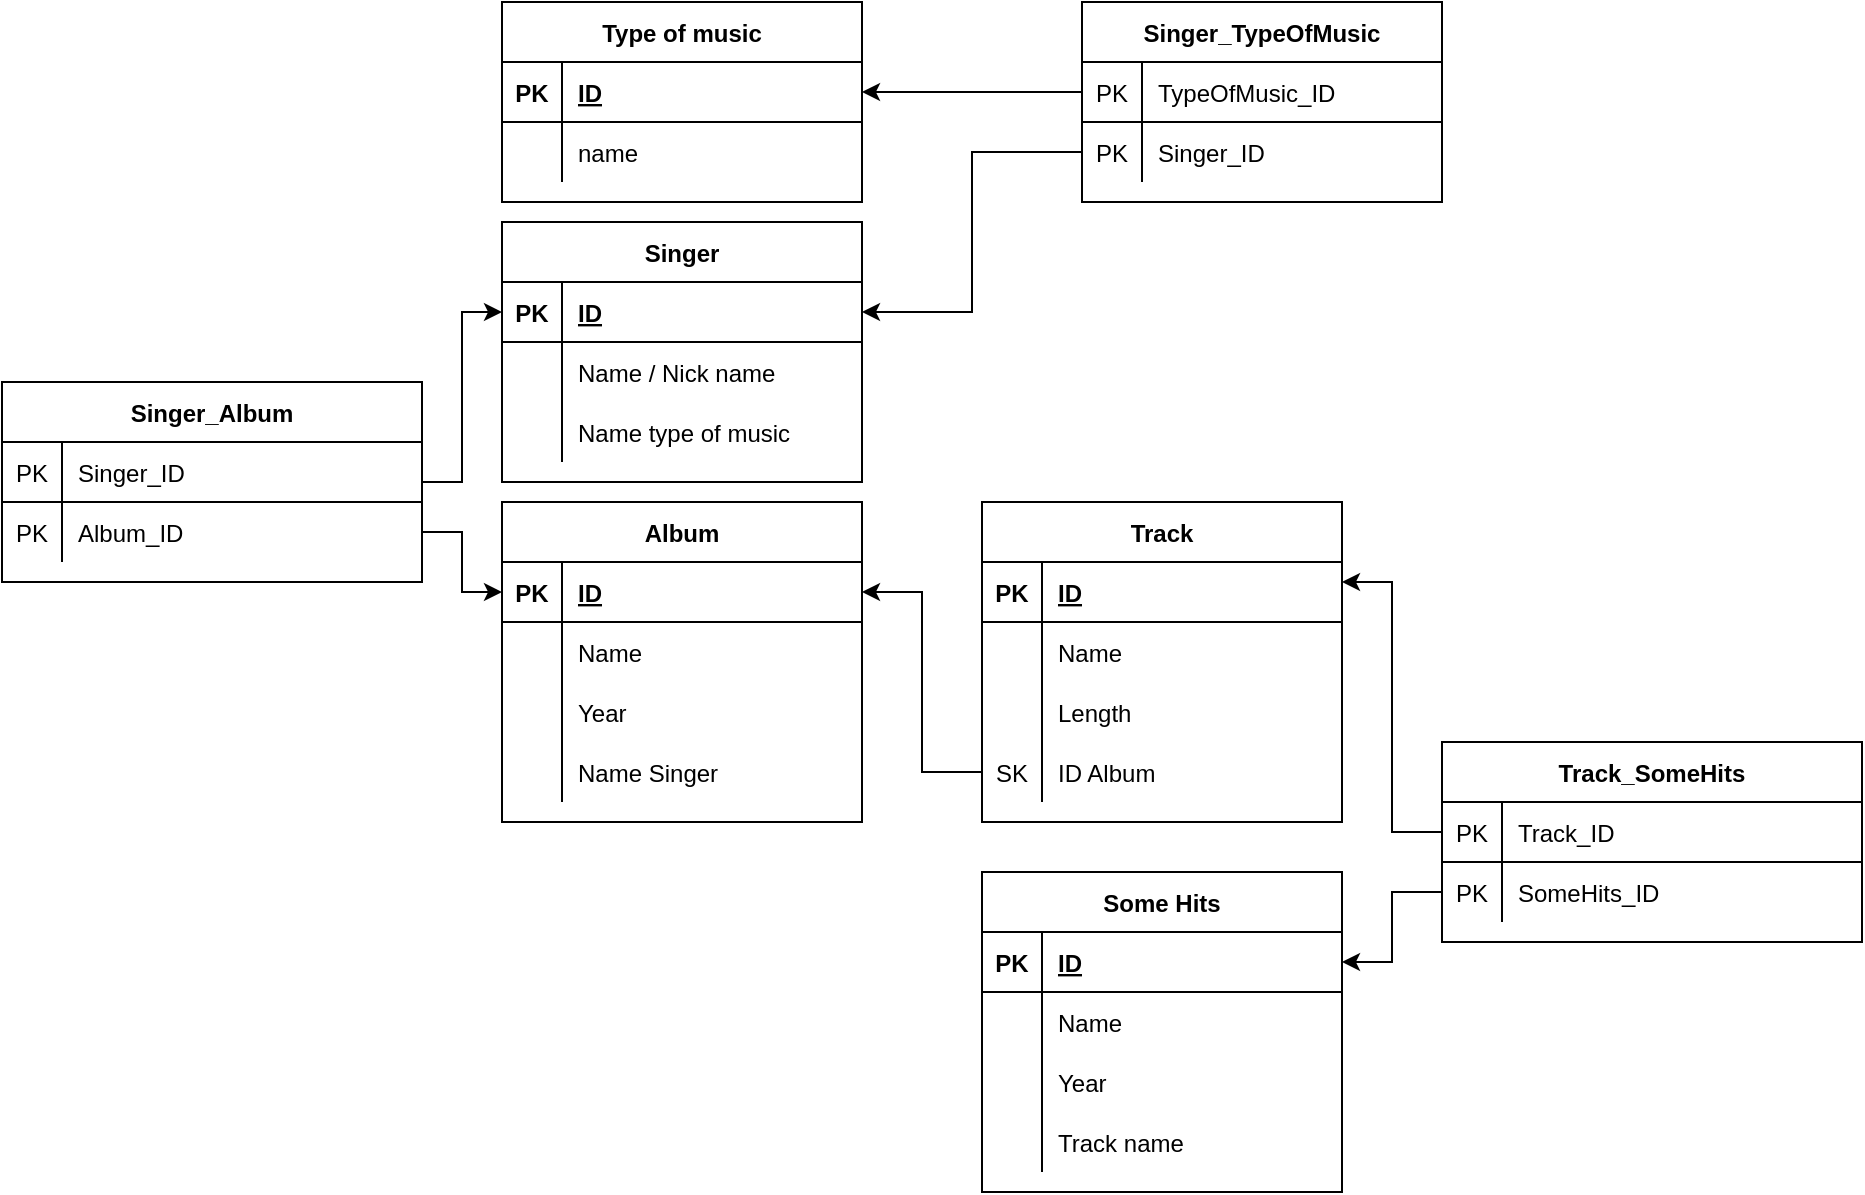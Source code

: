 <mxfile version="20.3.3" type="device"><diagram id="PW097UKT1DSmjCbOyCtG" name="Page-1"><mxGraphModel dx="2249" dy="780" grid="1" gridSize="10" guides="1" tooltips="1" connect="1" arrows="1" fold="1" page="1" pageScale="1" pageWidth="827" pageHeight="1169" math="0" shadow="0"><root><mxCell id="0"/><mxCell id="1" parent="0"/><mxCell id="QrB_VovAfs0hzBj_Zypb-1" value="Singer" style="shape=table;startSize=30;container=1;collapsible=1;childLayout=tableLayout;fixedRows=1;rowLines=0;fontStyle=1;align=center;resizeLast=1;" parent="1" vertex="1"><mxGeometry x="210" y="180" width="180" height="130" as="geometry"/></mxCell><mxCell id="QrB_VovAfs0hzBj_Zypb-2" value="" style="shape=tableRow;horizontal=0;startSize=0;swimlaneHead=0;swimlaneBody=0;fillColor=none;collapsible=0;dropTarget=0;points=[[0,0.5],[1,0.5]];portConstraint=eastwest;top=0;left=0;right=0;bottom=1;" parent="QrB_VovAfs0hzBj_Zypb-1" vertex="1"><mxGeometry y="30" width="180" height="30" as="geometry"/></mxCell><mxCell id="QrB_VovAfs0hzBj_Zypb-3" value="PK" style="shape=partialRectangle;connectable=0;fillColor=none;top=0;left=0;bottom=0;right=0;fontStyle=1;overflow=hidden;" parent="QrB_VovAfs0hzBj_Zypb-2" vertex="1"><mxGeometry width="30" height="30" as="geometry"><mxRectangle width="30" height="30" as="alternateBounds"/></mxGeometry></mxCell><mxCell id="QrB_VovAfs0hzBj_Zypb-4" value="ID" style="shape=partialRectangle;connectable=0;fillColor=none;top=0;left=0;bottom=0;right=0;align=left;spacingLeft=6;fontStyle=5;overflow=hidden;" parent="QrB_VovAfs0hzBj_Zypb-2" vertex="1"><mxGeometry x="30" width="150" height="30" as="geometry"><mxRectangle width="150" height="30" as="alternateBounds"/></mxGeometry></mxCell><mxCell id="QrB_VovAfs0hzBj_Zypb-5" value="" style="shape=tableRow;horizontal=0;startSize=0;swimlaneHead=0;swimlaneBody=0;fillColor=none;collapsible=0;dropTarget=0;points=[[0,0.5],[1,0.5]];portConstraint=eastwest;top=0;left=0;right=0;bottom=0;" parent="QrB_VovAfs0hzBj_Zypb-1" vertex="1"><mxGeometry y="60" width="180" height="30" as="geometry"/></mxCell><mxCell id="QrB_VovAfs0hzBj_Zypb-6" value="" style="shape=partialRectangle;connectable=0;fillColor=none;top=0;left=0;bottom=0;right=0;editable=1;overflow=hidden;" parent="QrB_VovAfs0hzBj_Zypb-5" vertex="1"><mxGeometry width="30" height="30" as="geometry"><mxRectangle width="30" height="30" as="alternateBounds"/></mxGeometry></mxCell><mxCell id="QrB_VovAfs0hzBj_Zypb-7" value="Name / Nick name" style="shape=partialRectangle;connectable=0;fillColor=none;top=0;left=0;bottom=0;right=0;align=left;spacingLeft=6;overflow=hidden;" parent="QrB_VovAfs0hzBj_Zypb-5" vertex="1"><mxGeometry x="30" width="150" height="30" as="geometry"><mxRectangle width="150" height="30" as="alternateBounds"/></mxGeometry></mxCell><mxCell id="iTpnXh-zvkPiR819iqFn-19" value="" style="shape=tableRow;horizontal=0;startSize=0;swimlaneHead=0;swimlaneBody=0;fillColor=none;collapsible=0;dropTarget=0;points=[[0,0.5],[1,0.5]];portConstraint=eastwest;top=0;left=0;right=0;bottom=0;" vertex="1" parent="QrB_VovAfs0hzBj_Zypb-1"><mxGeometry y="90" width="180" height="30" as="geometry"/></mxCell><mxCell id="iTpnXh-zvkPiR819iqFn-20" value="" style="shape=partialRectangle;connectable=0;fillColor=none;top=0;left=0;bottom=0;right=0;editable=1;overflow=hidden;" vertex="1" parent="iTpnXh-zvkPiR819iqFn-19"><mxGeometry width="30" height="30" as="geometry"><mxRectangle width="30" height="30" as="alternateBounds"/></mxGeometry></mxCell><mxCell id="iTpnXh-zvkPiR819iqFn-21" value="Name type of music" style="shape=partialRectangle;connectable=0;fillColor=none;top=0;left=0;bottom=0;right=0;align=left;spacingLeft=6;overflow=hidden;" vertex="1" parent="iTpnXh-zvkPiR819iqFn-19"><mxGeometry x="30" width="150" height="30" as="geometry"><mxRectangle width="150" height="30" as="alternateBounds"/></mxGeometry></mxCell><mxCell id="QrB_VovAfs0hzBj_Zypb-27" value="Type of music" style="shape=table;startSize=30;container=1;collapsible=1;childLayout=tableLayout;fixedRows=1;rowLines=0;fontStyle=1;align=center;resizeLast=1;" parent="1" vertex="1"><mxGeometry x="210" y="70" width="180" height="100" as="geometry"/></mxCell><mxCell id="QrB_VovAfs0hzBj_Zypb-28" value="" style="shape=tableRow;horizontal=0;startSize=0;swimlaneHead=0;swimlaneBody=0;fillColor=none;collapsible=0;dropTarget=0;points=[[0,0.5],[1,0.5]];portConstraint=eastwest;top=0;left=0;right=0;bottom=1;" parent="QrB_VovAfs0hzBj_Zypb-27" vertex="1"><mxGeometry y="30" width="180" height="30" as="geometry"/></mxCell><mxCell id="QrB_VovAfs0hzBj_Zypb-29" value="PK" style="shape=partialRectangle;connectable=0;fillColor=none;top=0;left=0;bottom=0;right=0;fontStyle=1;overflow=hidden;" parent="QrB_VovAfs0hzBj_Zypb-28" vertex="1"><mxGeometry width="30" height="30" as="geometry"><mxRectangle width="30" height="30" as="alternateBounds"/></mxGeometry></mxCell><mxCell id="QrB_VovAfs0hzBj_Zypb-30" value="ID" style="shape=partialRectangle;connectable=0;fillColor=none;top=0;left=0;bottom=0;right=0;align=left;spacingLeft=6;fontStyle=5;overflow=hidden;" parent="QrB_VovAfs0hzBj_Zypb-28" vertex="1"><mxGeometry x="30" width="150" height="30" as="geometry"><mxRectangle width="150" height="30" as="alternateBounds"/></mxGeometry></mxCell><mxCell id="QrB_VovAfs0hzBj_Zypb-31" value="" style="shape=tableRow;horizontal=0;startSize=0;swimlaneHead=0;swimlaneBody=0;fillColor=none;collapsible=0;dropTarget=0;points=[[0,0.5],[1,0.5]];portConstraint=eastwest;top=0;left=0;right=0;bottom=0;" parent="QrB_VovAfs0hzBj_Zypb-27" vertex="1"><mxGeometry y="60" width="180" height="30" as="geometry"/></mxCell><mxCell id="QrB_VovAfs0hzBj_Zypb-32" value="" style="shape=partialRectangle;connectable=0;fillColor=none;top=0;left=0;bottom=0;right=0;editable=1;overflow=hidden;" parent="QrB_VovAfs0hzBj_Zypb-31" vertex="1"><mxGeometry width="30" height="30" as="geometry"><mxRectangle width="30" height="30" as="alternateBounds"/></mxGeometry></mxCell><mxCell id="QrB_VovAfs0hzBj_Zypb-33" value="name" style="shape=partialRectangle;connectable=0;fillColor=none;top=0;left=0;bottom=0;right=0;align=left;spacingLeft=6;overflow=hidden;" parent="QrB_VovAfs0hzBj_Zypb-31" vertex="1"><mxGeometry x="30" width="150" height="30" as="geometry"><mxRectangle width="150" height="30" as="alternateBounds"/></mxGeometry></mxCell><mxCell id="QrB_VovAfs0hzBj_Zypb-41" value="Album" style="shape=table;startSize=30;container=1;collapsible=1;childLayout=tableLayout;fixedRows=1;rowLines=0;fontStyle=1;align=center;resizeLast=1;" parent="1" vertex="1"><mxGeometry x="210" y="320" width="180" height="160" as="geometry"/></mxCell><mxCell id="QrB_VovAfs0hzBj_Zypb-42" value="" style="shape=tableRow;horizontal=0;startSize=0;swimlaneHead=0;swimlaneBody=0;fillColor=none;collapsible=0;dropTarget=0;points=[[0,0.5],[1,0.5]];portConstraint=eastwest;top=0;left=0;right=0;bottom=1;" parent="QrB_VovAfs0hzBj_Zypb-41" vertex="1"><mxGeometry y="30" width="180" height="30" as="geometry"/></mxCell><mxCell id="QrB_VovAfs0hzBj_Zypb-43" value="PK" style="shape=partialRectangle;connectable=0;fillColor=none;top=0;left=0;bottom=0;right=0;fontStyle=1;overflow=hidden;" parent="QrB_VovAfs0hzBj_Zypb-42" vertex="1"><mxGeometry width="30" height="30" as="geometry"><mxRectangle width="30" height="30" as="alternateBounds"/></mxGeometry></mxCell><mxCell id="QrB_VovAfs0hzBj_Zypb-44" value="ID" style="shape=partialRectangle;connectable=0;fillColor=none;top=0;left=0;bottom=0;right=0;align=left;spacingLeft=6;fontStyle=5;overflow=hidden;" parent="QrB_VovAfs0hzBj_Zypb-42" vertex="1"><mxGeometry x="30" width="150" height="30" as="geometry"><mxRectangle width="150" height="30" as="alternateBounds"/></mxGeometry></mxCell><mxCell id="QrB_VovAfs0hzBj_Zypb-45" value="" style="shape=tableRow;horizontal=0;startSize=0;swimlaneHead=0;swimlaneBody=0;fillColor=none;collapsible=0;dropTarget=0;points=[[0,0.5],[1,0.5]];portConstraint=eastwest;top=0;left=0;right=0;bottom=0;" parent="QrB_VovAfs0hzBj_Zypb-41" vertex="1"><mxGeometry y="60" width="180" height="30" as="geometry"/></mxCell><mxCell id="QrB_VovAfs0hzBj_Zypb-46" value="" style="shape=partialRectangle;connectable=0;fillColor=none;top=0;left=0;bottom=0;right=0;editable=1;overflow=hidden;" parent="QrB_VovAfs0hzBj_Zypb-45" vertex="1"><mxGeometry width="30" height="30" as="geometry"><mxRectangle width="30" height="30" as="alternateBounds"/></mxGeometry></mxCell><mxCell id="QrB_VovAfs0hzBj_Zypb-47" value="Name        " style="shape=partialRectangle;connectable=0;fillColor=none;top=0;left=0;bottom=0;right=0;align=left;spacingLeft=6;overflow=hidden;" parent="QrB_VovAfs0hzBj_Zypb-45" vertex="1"><mxGeometry x="30" width="150" height="30" as="geometry"><mxRectangle width="150" height="30" as="alternateBounds"/></mxGeometry></mxCell><mxCell id="QrB_VovAfs0hzBj_Zypb-48" value="" style="shape=tableRow;horizontal=0;startSize=0;swimlaneHead=0;swimlaneBody=0;fillColor=none;collapsible=0;dropTarget=0;points=[[0,0.5],[1,0.5]];portConstraint=eastwest;top=0;left=0;right=0;bottom=0;" parent="QrB_VovAfs0hzBj_Zypb-41" vertex="1"><mxGeometry y="90" width="180" height="30" as="geometry"/></mxCell><mxCell id="QrB_VovAfs0hzBj_Zypb-49" value="" style="shape=partialRectangle;connectable=0;fillColor=none;top=0;left=0;bottom=0;right=0;editable=1;overflow=hidden;" parent="QrB_VovAfs0hzBj_Zypb-48" vertex="1"><mxGeometry width="30" height="30" as="geometry"><mxRectangle width="30" height="30" as="alternateBounds"/></mxGeometry></mxCell><mxCell id="QrB_VovAfs0hzBj_Zypb-50" value="Year" style="shape=partialRectangle;connectable=0;fillColor=none;top=0;left=0;bottom=0;right=0;align=left;spacingLeft=6;overflow=hidden;" parent="QrB_VovAfs0hzBj_Zypb-48" vertex="1"><mxGeometry x="30" width="150" height="30" as="geometry"><mxRectangle width="150" height="30" as="alternateBounds"/></mxGeometry></mxCell><mxCell id="QrB_VovAfs0hzBj_Zypb-51" value="" style="shape=tableRow;horizontal=0;startSize=0;swimlaneHead=0;swimlaneBody=0;fillColor=none;collapsible=0;dropTarget=0;points=[[0,0.5],[1,0.5]];portConstraint=eastwest;top=0;left=0;right=0;bottom=0;" parent="QrB_VovAfs0hzBj_Zypb-41" vertex="1"><mxGeometry y="120" width="180" height="30" as="geometry"/></mxCell><mxCell id="QrB_VovAfs0hzBj_Zypb-52" value="" style="shape=partialRectangle;connectable=0;fillColor=none;top=0;left=0;bottom=0;right=0;editable=1;overflow=hidden;" parent="QrB_VovAfs0hzBj_Zypb-51" vertex="1"><mxGeometry width="30" height="30" as="geometry"><mxRectangle width="30" height="30" as="alternateBounds"/></mxGeometry></mxCell><mxCell id="QrB_VovAfs0hzBj_Zypb-53" value="Name Singer" style="shape=partialRectangle;connectable=0;fillColor=none;top=0;left=0;bottom=0;right=0;align=left;spacingLeft=6;overflow=hidden;" parent="QrB_VovAfs0hzBj_Zypb-51" vertex="1"><mxGeometry x="30" width="150" height="30" as="geometry"><mxRectangle width="150" height="30" as="alternateBounds"/></mxGeometry></mxCell><mxCell id="QrB_VovAfs0hzBj_Zypb-55" value="Track" style="shape=table;startSize=30;container=1;collapsible=1;childLayout=tableLayout;fixedRows=1;rowLines=0;fontStyle=1;align=center;resizeLast=1;" parent="1" vertex="1"><mxGeometry x="450" y="320" width="180" height="160" as="geometry"/></mxCell><mxCell id="QrB_VovAfs0hzBj_Zypb-56" value="" style="shape=tableRow;horizontal=0;startSize=0;swimlaneHead=0;swimlaneBody=0;fillColor=none;collapsible=0;dropTarget=0;points=[[0,0.5],[1,0.5]];portConstraint=eastwest;top=0;left=0;right=0;bottom=1;" parent="QrB_VovAfs0hzBj_Zypb-55" vertex="1"><mxGeometry y="30" width="180" height="30" as="geometry"/></mxCell><mxCell id="QrB_VovAfs0hzBj_Zypb-57" value="PK" style="shape=partialRectangle;connectable=0;fillColor=none;top=0;left=0;bottom=0;right=0;fontStyle=1;overflow=hidden;" parent="QrB_VovAfs0hzBj_Zypb-56" vertex="1"><mxGeometry width="30" height="30" as="geometry"><mxRectangle width="30" height="30" as="alternateBounds"/></mxGeometry></mxCell><mxCell id="QrB_VovAfs0hzBj_Zypb-58" value="ID" style="shape=partialRectangle;connectable=0;fillColor=none;top=0;left=0;bottom=0;right=0;align=left;spacingLeft=6;fontStyle=5;overflow=hidden;" parent="QrB_VovAfs0hzBj_Zypb-56" vertex="1"><mxGeometry x="30" width="150" height="30" as="geometry"><mxRectangle width="150" height="30" as="alternateBounds"/></mxGeometry></mxCell><mxCell id="QrB_VovAfs0hzBj_Zypb-59" value="" style="shape=tableRow;horizontal=0;startSize=0;swimlaneHead=0;swimlaneBody=0;fillColor=none;collapsible=0;dropTarget=0;points=[[0,0.5],[1,0.5]];portConstraint=eastwest;top=0;left=0;right=0;bottom=0;" parent="QrB_VovAfs0hzBj_Zypb-55" vertex="1"><mxGeometry y="60" width="180" height="30" as="geometry"/></mxCell><mxCell id="QrB_VovAfs0hzBj_Zypb-60" value="" style="shape=partialRectangle;connectable=0;fillColor=none;top=0;left=0;bottom=0;right=0;editable=1;overflow=hidden;" parent="QrB_VovAfs0hzBj_Zypb-59" vertex="1"><mxGeometry width="30" height="30" as="geometry"><mxRectangle width="30" height="30" as="alternateBounds"/></mxGeometry></mxCell><mxCell id="QrB_VovAfs0hzBj_Zypb-61" value="Name        " style="shape=partialRectangle;connectable=0;fillColor=none;top=0;left=0;bottom=0;right=0;align=left;spacingLeft=6;overflow=hidden;" parent="QrB_VovAfs0hzBj_Zypb-59" vertex="1"><mxGeometry x="30" width="150" height="30" as="geometry"><mxRectangle width="150" height="30" as="alternateBounds"/></mxGeometry></mxCell><mxCell id="QrB_VovAfs0hzBj_Zypb-62" value="" style="shape=tableRow;horizontal=0;startSize=0;swimlaneHead=0;swimlaneBody=0;fillColor=none;collapsible=0;dropTarget=0;points=[[0,0.5],[1,0.5]];portConstraint=eastwest;top=0;left=0;right=0;bottom=0;" parent="QrB_VovAfs0hzBj_Zypb-55" vertex="1"><mxGeometry y="90" width="180" height="30" as="geometry"/></mxCell><mxCell id="QrB_VovAfs0hzBj_Zypb-63" value="" style="shape=partialRectangle;connectable=0;fillColor=none;top=0;left=0;bottom=0;right=0;editable=1;overflow=hidden;" parent="QrB_VovAfs0hzBj_Zypb-62" vertex="1"><mxGeometry width="30" height="30" as="geometry"><mxRectangle width="30" height="30" as="alternateBounds"/></mxGeometry></mxCell><mxCell id="QrB_VovAfs0hzBj_Zypb-64" value="Length    " style="shape=partialRectangle;connectable=0;fillColor=none;top=0;left=0;bottom=0;right=0;align=left;spacingLeft=6;overflow=hidden;" parent="QrB_VovAfs0hzBj_Zypb-62" vertex="1"><mxGeometry x="30" width="150" height="30" as="geometry"><mxRectangle width="150" height="30" as="alternateBounds"/></mxGeometry></mxCell><mxCell id="QrB_VovAfs0hzBj_Zypb-65" value="" style="shape=tableRow;horizontal=0;startSize=0;swimlaneHead=0;swimlaneBody=0;fillColor=none;collapsible=0;dropTarget=0;points=[[0,0.5],[1,0.5]];portConstraint=eastwest;top=0;left=0;right=0;bottom=0;" parent="QrB_VovAfs0hzBj_Zypb-55" vertex="1"><mxGeometry y="120" width="180" height="30" as="geometry"/></mxCell><mxCell id="QrB_VovAfs0hzBj_Zypb-66" value="SK" style="shape=partialRectangle;connectable=0;fillColor=none;top=0;left=0;bottom=0;right=0;editable=1;overflow=hidden;" parent="QrB_VovAfs0hzBj_Zypb-65" vertex="1"><mxGeometry width="30" height="30" as="geometry"><mxRectangle width="30" height="30" as="alternateBounds"/></mxGeometry></mxCell><mxCell id="QrB_VovAfs0hzBj_Zypb-67" value="ID Album" style="shape=partialRectangle;connectable=0;fillColor=none;top=0;left=0;bottom=0;right=0;align=left;spacingLeft=6;overflow=hidden;" parent="QrB_VovAfs0hzBj_Zypb-65" vertex="1"><mxGeometry x="30" width="150" height="30" as="geometry"><mxRectangle width="150" height="30" as="alternateBounds"/></mxGeometry></mxCell><mxCell id="QrB_VovAfs0hzBj_Zypb-68" style="edgeStyle=orthogonalEdgeStyle;rounded=0;orthogonalLoop=1;jettySize=auto;html=1;exitX=0;exitY=0.5;exitDx=0;exitDy=0;entryX=1;entryY=0.5;entryDx=0;entryDy=0;" parent="1" source="QrB_VovAfs0hzBj_Zypb-65" target="QrB_VovAfs0hzBj_Zypb-42" edge="1"><mxGeometry relative="1" as="geometry"><mxPoint x="420" y="360" as="targetPoint"/></mxGeometry></mxCell><mxCell id="iTpnXh-zvkPiR819iqFn-5" value="Some Hits" style="shape=table;startSize=30;container=1;collapsible=1;childLayout=tableLayout;fixedRows=1;rowLines=0;fontStyle=1;align=center;resizeLast=1;" vertex="1" parent="1"><mxGeometry x="450" y="505" width="180" height="160" as="geometry"/></mxCell><mxCell id="iTpnXh-zvkPiR819iqFn-6" value="" style="shape=tableRow;horizontal=0;startSize=0;swimlaneHead=0;swimlaneBody=0;fillColor=none;collapsible=0;dropTarget=0;points=[[0,0.5],[1,0.5]];portConstraint=eastwest;top=0;left=0;right=0;bottom=1;" vertex="1" parent="iTpnXh-zvkPiR819iqFn-5"><mxGeometry y="30" width="180" height="30" as="geometry"/></mxCell><mxCell id="iTpnXh-zvkPiR819iqFn-7" value="PK" style="shape=partialRectangle;connectable=0;fillColor=none;top=0;left=0;bottom=0;right=0;fontStyle=1;overflow=hidden;" vertex="1" parent="iTpnXh-zvkPiR819iqFn-6"><mxGeometry width="30" height="30" as="geometry"><mxRectangle width="30" height="30" as="alternateBounds"/></mxGeometry></mxCell><mxCell id="iTpnXh-zvkPiR819iqFn-8" value="ID" style="shape=partialRectangle;connectable=0;fillColor=none;top=0;left=0;bottom=0;right=0;align=left;spacingLeft=6;fontStyle=5;overflow=hidden;" vertex="1" parent="iTpnXh-zvkPiR819iqFn-6"><mxGeometry x="30" width="150" height="30" as="geometry"><mxRectangle width="150" height="30" as="alternateBounds"/></mxGeometry></mxCell><mxCell id="iTpnXh-zvkPiR819iqFn-9" value="" style="shape=tableRow;horizontal=0;startSize=0;swimlaneHead=0;swimlaneBody=0;fillColor=none;collapsible=0;dropTarget=0;points=[[0,0.5],[1,0.5]];portConstraint=eastwest;top=0;left=0;right=0;bottom=0;" vertex="1" parent="iTpnXh-zvkPiR819iqFn-5"><mxGeometry y="60" width="180" height="30" as="geometry"/></mxCell><mxCell id="iTpnXh-zvkPiR819iqFn-10" value="" style="shape=partialRectangle;connectable=0;fillColor=none;top=0;left=0;bottom=0;right=0;editable=1;overflow=hidden;" vertex="1" parent="iTpnXh-zvkPiR819iqFn-9"><mxGeometry width="30" height="30" as="geometry"><mxRectangle width="30" height="30" as="alternateBounds"/></mxGeometry></mxCell><mxCell id="iTpnXh-zvkPiR819iqFn-11" value="Name        " style="shape=partialRectangle;connectable=0;fillColor=none;top=0;left=0;bottom=0;right=0;align=left;spacingLeft=6;overflow=hidden;" vertex="1" parent="iTpnXh-zvkPiR819iqFn-9"><mxGeometry x="30" width="150" height="30" as="geometry"><mxRectangle width="150" height="30" as="alternateBounds"/></mxGeometry></mxCell><mxCell id="iTpnXh-zvkPiR819iqFn-12" value="" style="shape=tableRow;horizontal=0;startSize=0;swimlaneHead=0;swimlaneBody=0;fillColor=none;collapsible=0;dropTarget=0;points=[[0,0.5],[1,0.5]];portConstraint=eastwest;top=0;left=0;right=0;bottom=0;" vertex="1" parent="iTpnXh-zvkPiR819iqFn-5"><mxGeometry y="90" width="180" height="30" as="geometry"/></mxCell><mxCell id="iTpnXh-zvkPiR819iqFn-13" value="" style="shape=partialRectangle;connectable=0;fillColor=none;top=0;left=0;bottom=0;right=0;editable=1;overflow=hidden;" vertex="1" parent="iTpnXh-zvkPiR819iqFn-12"><mxGeometry width="30" height="30" as="geometry"><mxRectangle width="30" height="30" as="alternateBounds"/></mxGeometry></mxCell><mxCell id="iTpnXh-zvkPiR819iqFn-14" value="Year" style="shape=partialRectangle;connectable=0;fillColor=none;top=0;left=0;bottom=0;right=0;align=left;spacingLeft=6;overflow=hidden;" vertex="1" parent="iTpnXh-zvkPiR819iqFn-12"><mxGeometry x="30" width="150" height="30" as="geometry"><mxRectangle width="150" height="30" as="alternateBounds"/></mxGeometry></mxCell><mxCell id="iTpnXh-zvkPiR819iqFn-15" value="" style="shape=tableRow;horizontal=0;startSize=0;swimlaneHead=0;swimlaneBody=0;fillColor=none;collapsible=0;dropTarget=0;points=[[0,0.5],[1,0.5]];portConstraint=eastwest;top=0;left=0;right=0;bottom=0;" vertex="1" parent="iTpnXh-zvkPiR819iqFn-5"><mxGeometry y="120" width="180" height="30" as="geometry"/></mxCell><mxCell id="iTpnXh-zvkPiR819iqFn-16" value="" style="shape=partialRectangle;connectable=0;fillColor=none;top=0;left=0;bottom=0;right=0;editable=1;overflow=hidden;" vertex="1" parent="iTpnXh-zvkPiR819iqFn-15"><mxGeometry width="30" height="30" as="geometry"><mxRectangle width="30" height="30" as="alternateBounds"/></mxGeometry></mxCell><mxCell id="iTpnXh-zvkPiR819iqFn-17" value="Track name" style="shape=partialRectangle;connectable=0;fillColor=none;top=0;left=0;bottom=0;right=0;align=left;spacingLeft=6;overflow=hidden;" vertex="1" parent="iTpnXh-zvkPiR819iqFn-15"><mxGeometry x="30" width="150" height="30" as="geometry"><mxRectangle width="150" height="30" as="alternateBounds"/></mxGeometry></mxCell><mxCell id="iTpnXh-zvkPiR819iqFn-23" value="Singer_TypeOfMusic" style="shape=table;startSize=30;container=1;collapsible=1;childLayout=tableLayout;fixedRows=1;rowLines=0;fontStyle=1;align=center;resizeLast=1;" vertex="1" parent="1"><mxGeometry x="500" y="70" width="180" height="100" as="geometry"/></mxCell><mxCell id="iTpnXh-zvkPiR819iqFn-24" value="" style="shape=tableRow;horizontal=0;startSize=0;swimlaneHead=0;swimlaneBody=0;fillColor=none;collapsible=0;dropTarget=0;points=[[0,0.5],[1,0.5]];portConstraint=eastwest;top=0;left=0;right=0;bottom=1;" vertex="1" parent="iTpnXh-zvkPiR819iqFn-23"><mxGeometry y="30" width="180" height="30" as="geometry"/></mxCell><mxCell id="iTpnXh-zvkPiR819iqFn-25" value="PK" style="shape=partialRectangle;connectable=0;fillColor=none;top=0;left=0;bottom=0;right=0;fontStyle=0;overflow=hidden;" vertex="1" parent="iTpnXh-zvkPiR819iqFn-24"><mxGeometry width="30" height="30" as="geometry"><mxRectangle width="30" height="30" as="alternateBounds"/></mxGeometry></mxCell><mxCell id="iTpnXh-zvkPiR819iqFn-26" value="TypeOfMusic_ID" style="shape=partialRectangle;connectable=0;fillColor=none;top=0;left=0;bottom=0;right=0;align=left;spacingLeft=6;fontStyle=0;overflow=hidden;" vertex="1" parent="iTpnXh-zvkPiR819iqFn-24"><mxGeometry x="30" width="150" height="30" as="geometry"><mxRectangle width="150" height="30" as="alternateBounds"/></mxGeometry></mxCell><mxCell id="iTpnXh-zvkPiR819iqFn-27" value="" style="shape=tableRow;horizontal=0;startSize=0;swimlaneHead=0;swimlaneBody=0;fillColor=none;collapsible=0;dropTarget=0;points=[[0,0.5],[1,0.5]];portConstraint=eastwest;top=0;left=0;right=0;bottom=0;" vertex="1" parent="iTpnXh-zvkPiR819iqFn-23"><mxGeometry y="60" width="180" height="30" as="geometry"/></mxCell><mxCell id="iTpnXh-zvkPiR819iqFn-28" value="PK" style="shape=partialRectangle;connectable=0;fillColor=none;top=0;left=0;bottom=0;right=0;editable=1;overflow=hidden;" vertex="1" parent="iTpnXh-zvkPiR819iqFn-27"><mxGeometry width="30" height="30" as="geometry"><mxRectangle width="30" height="30" as="alternateBounds"/></mxGeometry></mxCell><mxCell id="iTpnXh-zvkPiR819iqFn-29" value="Singer_ID" style="shape=partialRectangle;connectable=0;fillColor=none;top=0;left=0;bottom=0;right=0;align=left;spacingLeft=6;overflow=hidden;" vertex="1" parent="iTpnXh-zvkPiR819iqFn-27"><mxGeometry x="30" width="150" height="30" as="geometry"><mxRectangle width="150" height="30" as="alternateBounds"/></mxGeometry></mxCell><mxCell id="iTpnXh-zvkPiR819iqFn-31" style="edgeStyle=orthogonalEdgeStyle;rounded=0;orthogonalLoop=1;jettySize=auto;html=1;exitX=0;exitY=0.5;exitDx=0;exitDy=0;entryX=1;entryY=0.5;entryDx=0;entryDy=0;" edge="1" parent="1" source="iTpnXh-zvkPiR819iqFn-24" target="QrB_VovAfs0hzBj_Zypb-28"><mxGeometry relative="1" as="geometry"/></mxCell><mxCell id="iTpnXh-zvkPiR819iqFn-33" style="edgeStyle=orthogonalEdgeStyle;rounded=0;orthogonalLoop=1;jettySize=auto;html=1;exitX=0;exitY=0.5;exitDx=0;exitDy=0;entryX=1;entryY=0.5;entryDx=0;entryDy=0;" edge="1" parent="1" source="iTpnXh-zvkPiR819iqFn-27" target="QrB_VovAfs0hzBj_Zypb-2"><mxGeometry relative="1" as="geometry"/></mxCell><mxCell id="iTpnXh-zvkPiR819iqFn-42" style="edgeStyle=orthogonalEdgeStyle;rounded=0;orthogonalLoop=1;jettySize=auto;html=1;exitX=1;exitY=0.5;exitDx=0;exitDy=0;entryX=0;entryY=0.5;entryDx=0;entryDy=0;" edge="1" parent="1" source="iTpnXh-zvkPiR819iqFn-34" target="QrB_VovAfs0hzBj_Zypb-2"><mxGeometry relative="1" as="geometry"/></mxCell><mxCell id="iTpnXh-zvkPiR819iqFn-44" style="edgeStyle=orthogonalEdgeStyle;rounded=0;orthogonalLoop=1;jettySize=auto;html=1;exitX=1;exitY=0.75;exitDx=0;exitDy=0;entryX=0;entryY=0.5;entryDx=0;entryDy=0;" edge="1" parent="1" source="iTpnXh-zvkPiR819iqFn-34" target="QrB_VovAfs0hzBj_Zypb-42"><mxGeometry relative="1" as="geometry"/></mxCell><mxCell id="iTpnXh-zvkPiR819iqFn-34" value="Singer_Album" style="shape=table;startSize=30;container=1;collapsible=1;childLayout=tableLayout;fixedRows=1;rowLines=0;fontStyle=1;align=center;resizeLast=1;" vertex="1" parent="1"><mxGeometry x="-40" y="260" width="210" height="100" as="geometry"/></mxCell><mxCell id="iTpnXh-zvkPiR819iqFn-35" value="" style="shape=tableRow;horizontal=0;startSize=0;swimlaneHead=0;swimlaneBody=0;fillColor=none;collapsible=0;dropTarget=0;points=[[0,0.5],[1,0.5]];portConstraint=eastwest;top=0;left=0;right=0;bottom=1;" vertex="1" parent="iTpnXh-zvkPiR819iqFn-34"><mxGeometry y="30" width="210" height="30" as="geometry"/></mxCell><mxCell id="iTpnXh-zvkPiR819iqFn-36" value="PK" style="shape=partialRectangle;connectable=0;fillColor=none;top=0;left=0;bottom=0;right=0;fontStyle=0;overflow=hidden;" vertex="1" parent="iTpnXh-zvkPiR819iqFn-35"><mxGeometry width="30" height="30" as="geometry"><mxRectangle width="30" height="30" as="alternateBounds"/></mxGeometry></mxCell><mxCell id="iTpnXh-zvkPiR819iqFn-37" value="Singer_ID" style="shape=partialRectangle;connectable=0;fillColor=none;top=0;left=0;bottom=0;right=0;align=left;spacingLeft=6;fontStyle=0;overflow=hidden;" vertex="1" parent="iTpnXh-zvkPiR819iqFn-35"><mxGeometry x="30" width="180" height="30" as="geometry"><mxRectangle width="180" height="30" as="alternateBounds"/></mxGeometry></mxCell><mxCell id="iTpnXh-zvkPiR819iqFn-38" value="" style="shape=tableRow;horizontal=0;startSize=0;swimlaneHead=0;swimlaneBody=0;fillColor=none;collapsible=0;dropTarget=0;points=[[0,0.5],[1,0.5]];portConstraint=eastwest;top=0;left=0;right=0;bottom=0;" vertex="1" parent="iTpnXh-zvkPiR819iqFn-34"><mxGeometry y="60" width="210" height="30" as="geometry"/></mxCell><mxCell id="iTpnXh-zvkPiR819iqFn-39" value="PK" style="shape=partialRectangle;connectable=0;fillColor=none;top=0;left=0;bottom=0;right=0;editable=1;overflow=hidden;" vertex="1" parent="iTpnXh-zvkPiR819iqFn-38"><mxGeometry width="30" height="30" as="geometry"><mxRectangle width="30" height="30" as="alternateBounds"/></mxGeometry></mxCell><mxCell id="iTpnXh-zvkPiR819iqFn-40" value="Album_ID" style="shape=partialRectangle;connectable=0;fillColor=none;top=0;left=0;bottom=0;right=0;align=left;spacingLeft=6;overflow=hidden;" vertex="1" parent="iTpnXh-zvkPiR819iqFn-38"><mxGeometry x="30" width="180" height="30" as="geometry"><mxRectangle width="180" height="30" as="alternateBounds"/></mxGeometry></mxCell><mxCell id="iTpnXh-zvkPiR819iqFn-45" value="Track_SomeHits" style="shape=table;startSize=30;container=1;collapsible=1;childLayout=tableLayout;fixedRows=1;rowLines=0;fontStyle=1;align=center;resizeLast=1;" vertex="1" parent="1"><mxGeometry x="680" y="440" width="210" height="100" as="geometry"/></mxCell><mxCell id="iTpnXh-zvkPiR819iqFn-46" value="" style="shape=tableRow;horizontal=0;startSize=0;swimlaneHead=0;swimlaneBody=0;fillColor=none;collapsible=0;dropTarget=0;points=[[0,0.5],[1,0.5]];portConstraint=eastwest;top=0;left=0;right=0;bottom=1;" vertex="1" parent="iTpnXh-zvkPiR819iqFn-45"><mxGeometry y="30" width="210" height="30" as="geometry"/></mxCell><mxCell id="iTpnXh-zvkPiR819iqFn-47" value="PK" style="shape=partialRectangle;connectable=0;fillColor=none;top=0;left=0;bottom=0;right=0;fontStyle=0;overflow=hidden;" vertex="1" parent="iTpnXh-zvkPiR819iqFn-46"><mxGeometry width="30" height="30" as="geometry"><mxRectangle width="30" height="30" as="alternateBounds"/></mxGeometry></mxCell><mxCell id="iTpnXh-zvkPiR819iqFn-48" value="Track_ID" style="shape=partialRectangle;connectable=0;fillColor=none;top=0;left=0;bottom=0;right=0;align=left;spacingLeft=6;fontStyle=0;overflow=hidden;" vertex="1" parent="iTpnXh-zvkPiR819iqFn-46"><mxGeometry x="30" width="180" height="30" as="geometry"><mxRectangle width="180" height="30" as="alternateBounds"/></mxGeometry></mxCell><mxCell id="iTpnXh-zvkPiR819iqFn-49" value="" style="shape=tableRow;horizontal=0;startSize=0;swimlaneHead=0;swimlaneBody=0;fillColor=none;collapsible=0;dropTarget=0;points=[[0,0.5],[1,0.5]];portConstraint=eastwest;top=0;left=0;right=0;bottom=0;" vertex="1" parent="iTpnXh-zvkPiR819iqFn-45"><mxGeometry y="60" width="210" height="30" as="geometry"/></mxCell><mxCell id="iTpnXh-zvkPiR819iqFn-50" value="PK" style="shape=partialRectangle;connectable=0;fillColor=none;top=0;left=0;bottom=0;right=0;editable=1;overflow=hidden;" vertex="1" parent="iTpnXh-zvkPiR819iqFn-49"><mxGeometry width="30" height="30" as="geometry"><mxRectangle width="30" height="30" as="alternateBounds"/></mxGeometry></mxCell><mxCell id="iTpnXh-zvkPiR819iqFn-51" value="SomeHits_ID" style="shape=partialRectangle;connectable=0;fillColor=none;top=0;left=0;bottom=0;right=0;align=left;spacingLeft=6;overflow=hidden;" vertex="1" parent="iTpnXh-zvkPiR819iqFn-49"><mxGeometry x="30" width="180" height="30" as="geometry"><mxRectangle width="180" height="30" as="alternateBounds"/></mxGeometry></mxCell><mxCell id="iTpnXh-zvkPiR819iqFn-53" style="edgeStyle=orthogonalEdgeStyle;rounded=0;orthogonalLoop=1;jettySize=auto;html=1;exitX=0;exitY=0.5;exitDx=0;exitDy=0;entryX=1;entryY=0.25;entryDx=0;entryDy=0;" edge="1" parent="1" source="iTpnXh-zvkPiR819iqFn-46" target="QrB_VovAfs0hzBj_Zypb-55"><mxGeometry relative="1" as="geometry"/></mxCell><mxCell id="iTpnXh-zvkPiR819iqFn-55" style="edgeStyle=orthogonalEdgeStyle;rounded=0;orthogonalLoop=1;jettySize=auto;html=1;exitX=0;exitY=0.5;exitDx=0;exitDy=0;entryX=1;entryY=0.5;entryDx=0;entryDy=0;" edge="1" parent="1" source="iTpnXh-zvkPiR819iqFn-49" target="iTpnXh-zvkPiR819iqFn-6"><mxGeometry relative="1" as="geometry"/></mxCell></root></mxGraphModel></diagram></mxfile>
